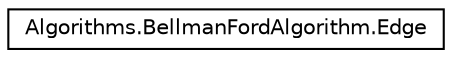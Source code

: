 digraph "Graphical Class Hierarchy"
{
 // INTERACTIVE_SVG=YES
 // LATEX_PDF_SIZE
  edge [fontname="Helvetica",fontsize="10",labelfontname="Helvetica",labelfontsize="10"];
  node [fontname="Helvetica",fontsize="10",shape=record];
  rankdir="LR";
  Node0 [label="Algorithms.BellmanFordAlgorithm.Edge",height=0.2,width=0.4,color="black", fillcolor="white", style="filled",URL="$d6/d2d/a00047.html",tooltip=" "];
}
